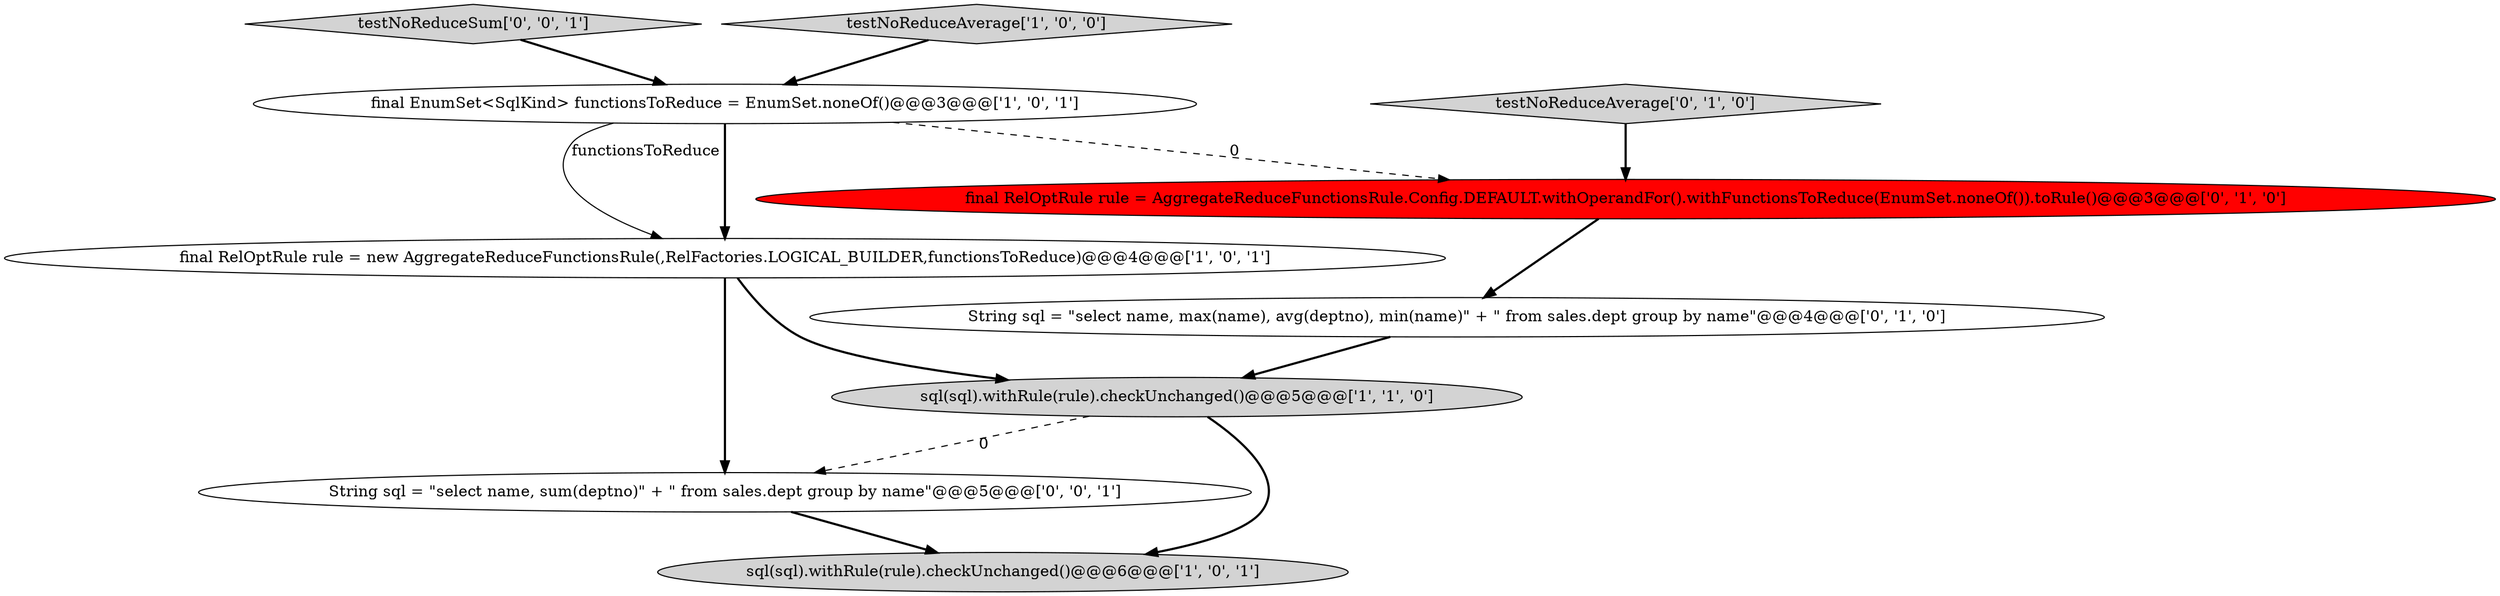 digraph {
7 [style = filled, label = "final RelOptRule rule = AggregateReduceFunctionsRule.Config.DEFAULT.withOperandFor().withFunctionsToReduce(EnumSet.noneOf()).toRule()@@@3@@@['0', '1', '0']", fillcolor = red, shape = ellipse image = "AAA1AAABBB2BBB"];
5 [style = filled, label = "testNoReduceAverage['0', '1', '0']", fillcolor = lightgray, shape = diamond image = "AAA0AAABBB2BBB"];
0 [style = filled, label = "sql(sql).withRule(rule).checkUnchanged()@@@5@@@['1', '1', '0']", fillcolor = lightgray, shape = ellipse image = "AAA0AAABBB1BBB"];
4 [style = filled, label = "final RelOptRule rule = new AggregateReduceFunctionsRule(,RelFactories.LOGICAL_BUILDER,functionsToReduce)@@@4@@@['1', '0', '1']", fillcolor = white, shape = ellipse image = "AAA0AAABBB1BBB"];
9 [style = filled, label = "testNoReduceSum['0', '0', '1']", fillcolor = lightgray, shape = diamond image = "AAA0AAABBB3BBB"];
1 [style = filled, label = "final EnumSet<SqlKind> functionsToReduce = EnumSet.noneOf()@@@3@@@['1', '0', '1']", fillcolor = white, shape = ellipse image = "AAA0AAABBB1BBB"];
8 [style = filled, label = "String sql = \"select name, sum(deptno)\" + \" from sales.dept group by name\"@@@5@@@['0', '0', '1']", fillcolor = white, shape = ellipse image = "AAA0AAABBB3BBB"];
2 [style = filled, label = "sql(sql).withRule(rule).checkUnchanged()@@@6@@@['1', '0', '1']", fillcolor = lightgray, shape = ellipse image = "AAA0AAABBB1BBB"];
6 [style = filled, label = "String sql = \"select name, max(name), avg(deptno), min(name)\" + \" from sales.dept group by name\"@@@4@@@['0', '1', '0']", fillcolor = white, shape = ellipse image = "AAA0AAABBB2BBB"];
3 [style = filled, label = "testNoReduceAverage['1', '0', '0']", fillcolor = lightgray, shape = diamond image = "AAA0AAABBB1BBB"];
5->7 [style = bold, label=""];
4->8 [style = bold, label=""];
0->8 [style = dashed, label="0"];
1->4 [style = bold, label=""];
1->4 [style = solid, label="functionsToReduce"];
6->0 [style = bold, label=""];
1->7 [style = dashed, label="0"];
9->1 [style = bold, label=""];
3->1 [style = bold, label=""];
8->2 [style = bold, label=""];
7->6 [style = bold, label=""];
4->0 [style = bold, label=""];
0->2 [style = bold, label=""];
}

